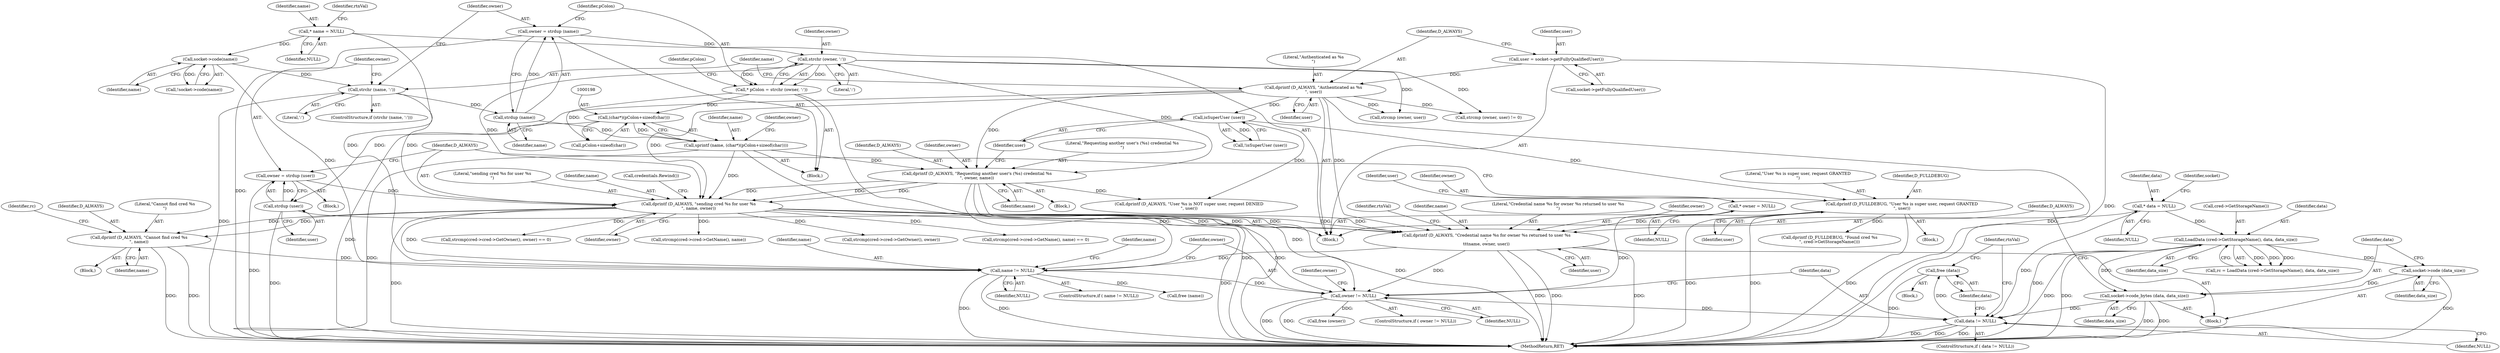 digraph "0_htcondor_5e5571d1a431eb3c61977b6dd6ec90186ef79867@API" {
"1000341" [label="(Call,free (data))"];
"1000337" [label="(Call,data != NULL)"];
"1000297" [label="(Call,socket->code_bytes (data, data_size))"];
"1000281" [label="(Call,LoadData (cred->GetStorageName(), data, data_size))"];
"1000133" [label="(Call,* data = NULL)"];
"1000295" [label="(Call,socket->code (data_size))"];
"1000330" [label="(Call,owner != NULL)"];
"1000125" [label="(Call,* owner = NULL)"];
"1000300" [label="(Call,dprintf (D_ALWAYS, \"Credential name %s for owner %s returned to user %s\n\",\n\t\t\tname, owner, user))"];
"1000237" [label="(Call,dprintf (D_ALWAYS, \"sending cred %s for user %s\n\", name, owner))"];
"1000210" [label="(Call,dprintf (D_ALWAYS, \"Requesting another user's (%s) credential %s\n\", owner, name))"];
"1000172" [label="(Call,dprintf (D_ALWAYS, \"Authenticated as %s\n\", user))"];
"1000169" [label="(Call,user = socket->getFullyQualifiedUser())"];
"1000188" [label="(Call,strchr (owner, ':'))"];
"1000181" [label="(Call,owner = strdup (name))"];
"1000183" [label="(Call,strdup (name))"];
"1000177" [label="(Call,strchr (name, ':'))"];
"1000162" [label="(Call,socket->code(name))"];
"1000109" [label="(Call,* name = NULL)"];
"1000195" [label="(Call,sprintf (name, (char*)(pColon+sizeof(char))))"];
"1000197" [label="(Call,(char*)(pColon+sizeof(char)))"];
"1000186" [label="(Call,* pColon = strchr (owner, ':'))"];
"1000233" [label="(Call,owner = strdup (user))"];
"1000235" [label="(Call,strdup (user))"];
"1000227" [label="(Call,dprintf (D_FULLDEBUG, \"User %s is super user, request GRANTED\n\", user))"];
"1000217" [label="(Call,isSuperUser (user))"];
"1000323" [label="(Call,name != NULL)"];
"1000308" [label="(Call,dprintf (D_ALWAYS, \"Cannot find cred %s\n\", name))"];
"1000297" [label="(Call,socket->code_bytes (data, data_size))"];
"1000232" [label="(Block,)"];
"1000230" [label="(Identifier,user)"];
"1000310" [label="(Literal,\"Cannot find cred %s\n\")"];
"1000217" [label="(Call,isSuperUser (user))"];
"1000177" [label="(Call,strchr (name, ':'))"];
"1000126" [label="(Identifier,owner)"];
"1000181" [label="(Call,owner = strdup (name))"];
"1000272" [label="(Block,)"];
"1000127" [label="(Identifier,NULL)"];
"1000324" [label="(Identifier,name)"];
"1000135" [label="(Identifier,NULL)"];
"1000325" [label="(Identifier,NULL)"];
"1000328" [label="(Identifier,name)"];
"1000337" [label="(Call,data != NULL)"];
"1000206" [label="(Identifier,owner)"];
"1000209" [label="(Block,)"];
"1000234" [label="(Identifier,owner)"];
"1000182" [label="(Identifier,owner)"];
"1000295" [label="(Call,socket->code (data_size))"];
"1000259" [label="(Call,strcmp(cred->cred->GetOwner(), owner) == 0)"];
"1000344" [label="(Identifier,rtnVal)"];
"1000311" [label="(Identifier,name)"];
"1000211" [label="(Identifier,D_ALWAYS)"];
"1000241" [label="(Identifier,owner)"];
"1000199" [label="(Call,pColon+sizeof(char))"];
"1000125" [label="(Call,* owner = NULL)"];
"1000239" [label="(Literal,\"sending cred %s for user %s\n\")"];
"1000183" [label="(Call,strdup (name))"];
"1000204" [label="(Call,strcmp (owner, user) != 0)"];
"1000238" [label="(Identifier,D_ALWAYS)"];
"1000184" [label="(Identifier,name)"];
"1000161" [label="(Call,!socket->code(name))"];
"1000323" [label="(Call,name != NULL)"];
"1000338" [label="(Identifier,data)"];
"1000178" [label="(Identifier,name)"];
"1000226" [label="(Block,)"];
"1000110" [label="(Identifier,name)"];
"1000196" [label="(Identifier,name)"];
"1000233" [label="(Call,owner = strdup (user))"];
"1000255" [label="(Call,strcmp(cred->cred->GetName(), name))"];
"1000187" [label="(Identifier,pColon)"];
"1000332" [label="(Identifier,NULL)"];
"1000228" [label="(Identifier,D_FULLDEBUG)"];
"1000190" [label="(Literal,':')"];
"1000302" [label="(Literal,\"Credential name %s for owner %s returned to user %s\n\")"];
"1000339" [label="(Identifier,NULL)"];
"1000174" [label="(Literal,\"Authenticated as %s\n\")"];
"1000130" [label="(Identifier,user)"];
"1000304" [label="(Identifier,owner)"];
"1000235" [label="(Call,strdup (user))"];
"1000240" [label="(Identifier,name)"];
"1000170" [label="(Identifier,user)"];
"1000242" [label="(Call,credentials.Rewind())"];
"1000300" [label="(Call,dprintf (D_ALWAYS, \"Credential name %s for owner %s returned to user %s\n\",\n\t\t\tname, owner, user))"];
"1000330" [label="(Call,owner != NULL)"];
"1000107" [label="(Block,)"];
"1000188" [label="(Call,strchr (owner, ':'))"];
"1000180" [label="(Block,)"];
"1000236" [label="(Identifier,user)"];
"1000133" [label="(Call,* data = NULL)"];
"1000218" [label="(Identifier,user)"];
"1000345" [label="(MethodReturn,RET)"];
"1000109" [label="(Call,* name = NULL)"];
"1000314" [label="(Identifier,rc)"];
"1000335" [label="(Identifier,owner)"];
"1000193" [label="(Identifier,pColon)"];
"1000336" [label="(ControlStructure,if ( data != NULL))"];
"1000279" [label="(Call,rc = LoadData (cred->GetStorageName(), data, data_size))"];
"1000213" [label="(Identifier,owner)"];
"1000111" [label="(Identifier,NULL)"];
"1000342" [label="(Identifier,data)"];
"1000319" [label="(Identifier,rtnVal)"];
"1000283" [label="(Identifier,data)"];
"1000281" [label="(Call,LoadData (cred->GetStorageName(), data, data_size))"];
"1000162" [label="(Call,socket->code(name))"];
"1000210" [label="(Call,dprintf (D_ALWAYS, \"Requesting another user's (%s) credential %s\n\", owner, name))"];
"1000212" [label="(Literal,\"Requesting another user's (%s) credential %s\n\")"];
"1000301" [label="(Identifier,D_ALWAYS)"];
"1000303" [label="(Identifier,name)"];
"1000334" [label="(Call,free (owner))"];
"1000220" [label="(Call,dprintf (D_ALWAYS, \"User %s is NOT super user, request DENIED\n\", user))"];
"1000273" [label="(Call,dprintf (D_FULLDEBUG, \"Found cred %s\n\", cred->GetStorageName()))"];
"1000341" [label="(Call,free (data))"];
"1000299" [label="(Identifier,data_size)"];
"1000195" [label="(Call,sprintf (name, (char*)(pColon+sizeof(char))))"];
"1000298" [label="(Identifier,data)"];
"1000205" [label="(Call,strcmp (owner, user))"];
"1000296" [label="(Identifier,data_size)"];
"1000179" [label="(Literal,':')"];
"1000169" [label="(Call,user = socket->getFullyQualifiedUser())"];
"1000134" [label="(Identifier,data)"];
"1000216" [label="(Call,!isSuperUser (user))"];
"1000309" [label="(Identifier,D_ALWAYS)"];
"1000331" [label="(Identifier,owner)"];
"1000175" [label="(Identifier,user)"];
"1000227" [label="(Call,dprintf (D_FULLDEBUG, \"User %s is super user, request GRANTED\n\", user))"];
"1000260" [label="(Call,strcmp(cred->cred->GetOwner(), owner))"];
"1000329" [label="(ControlStructure,if ( owner != NULL))"];
"1000305" [label="(Identifier,user)"];
"1000138" [label="(Identifier,socket)"];
"1000186" [label="(Call,* pColon = strchr (owner, ':'))"];
"1000114" [label="(Identifier,rtnVal)"];
"1000171" [label="(Call,socket->getFullyQualifiedUser())"];
"1000237" [label="(Call,dprintf (D_ALWAYS, \"sending cred %s for user %s\n\", name, owner))"];
"1000340" [label="(Block,)"];
"1000173" [label="(Identifier,D_ALWAYS)"];
"1000322" [label="(ControlStructure,if ( name != NULL))"];
"1000172" [label="(Call,dprintf (D_ALWAYS, \"Authenticated as %s\n\", user))"];
"1000163" [label="(Identifier,name)"];
"1000176" [label="(ControlStructure,if (strchr (name, ':')))"];
"1000307" [label="(Block,)"];
"1000197" [label="(Call,(char*)(pColon+sizeof(char)))"];
"1000284" [label="(Identifier,data_size)"];
"1000214" [label="(Identifier,name)"];
"1000189" [label="(Identifier,owner)"];
"1000229" [label="(Literal,\"User %s is super user, request GRANTED\n\")"];
"1000327" [label="(Call,free (name))"];
"1000308" [label="(Call,dprintf (D_ALWAYS, \"Cannot find cred %s\n\", name))"];
"1000254" [label="(Call,strcmp(cred->cred->GetName(), name) == 0)"];
"1000282" [label="(Call,cred->GetStorageName())"];
"1000341" -> "1000340"  [label="AST: "];
"1000341" -> "1000342"  [label="CFG: "];
"1000342" -> "1000341"  [label="AST: "];
"1000344" -> "1000341"  [label="CFG: "];
"1000341" -> "1000345"  [label="DDG: "];
"1000337" -> "1000341"  [label="DDG: "];
"1000337" -> "1000336"  [label="AST: "];
"1000337" -> "1000339"  [label="CFG: "];
"1000338" -> "1000337"  [label="AST: "];
"1000339" -> "1000337"  [label="AST: "];
"1000342" -> "1000337"  [label="CFG: "];
"1000344" -> "1000337"  [label="CFG: "];
"1000337" -> "1000345"  [label="DDG: "];
"1000337" -> "1000345"  [label="DDG: "];
"1000337" -> "1000345"  [label="DDG: "];
"1000297" -> "1000337"  [label="DDG: "];
"1000133" -> "1000337"  [label="DDG: "];
"1000281" -> "1000337"  [label="DDG: "];
"1000330" -> "1000337"  [label="DDG: "];
"1000297" -> "1000272"  [label="AST: "];
"1000297" -> "1000299"  [label="CFG: "];
"1000298" -> "1000297"  [label="AST: "];
"1000299" -> "1000297"  [label="AST: "];
"1000301" -> "1000297"  [label="CFG: "];
"1000297" -> "1000345"  [label="DDG: "];
"1000297" -> "1000345"  [label="DDG: "];
"1000281" -> "1000297"  [label="DDG: "];
"1000295" -> "1000297"  [label="DDG: "];
"1000281" -> "1000279"  [label="AST: "];
"1000281" -> "1000284"  [label="CFG: "];
"1000282" -> "1000281"  [label="AST: "];
"1000283" -> "1000281"  [label="AST: "];
"1000284" -> "1000281"  [label="AST: "];
"1000279" -> "1000281"  [label="CFG: "];
"1000281" -> "1000345"  [label="DDG: "];
"1000281" -> "1000345"  [label="DDG: "];
"1000281" -> "1000279"  [label="DDG: "];
"1000281" -> "1000279"  [label="DDG: "];
"1000281" -> "1000279"  [label="DDG: "];
"1000133" -> "1000281"  [label="DDG: "];
"1000281" -> "1000295"  [label="DDG: "];
"1000133" -> "1000107"  [label="AST: "];
"1000133" -> "1000135"  [label="CFG: "];
"1000134" -> "1000133"  [label="AST: "];
"1000135" -> "1000133"  [label="AST: "];
"1000138" -> "1000133"  [label="CFG: "];
"1000295" -> "1000272"  [label="AST: "];
"1000295" -> "1000296"  [label="CFG: "];
"1000296" -> "1000295"  [label="AST: "];
"1000298" -> "1000295"  [label="CFG: "];
"1000295" -> "1000345"  [label="DDG: "];
"1000330" -> "1000329"  [label="AST: "];
"1000330" -> "1000332"  [label="CFG: "];
"1000331" -> "1000330"  [label="AST: "];
"1000332" -> "1000330"  [label="AST: "];
"1000335" -> "1000330"  [label="CFG: "];
"1000338" -> "1000330"  [label="CFG: "];
"1000330" -> "1000345"  [label="DDG: "];
"1000330" -> "1000345"  [label="DDG: "];
"1000125" -> "1000330"  [label="DDG: "];
"1000300" -> "1000330"  [label="DDG: "];
"1000210" -> "1000330"  [label="DDG: "];
"1000237" -> "1000330"  [label="DDG: "];
"1000323" -> "1000330"  [label="DDG: "];
"1000330" -> "1000334"  [label="DDG: "];
"1000125" -> "1000107"  [label="AST: "];
"1000125" -> "1000127"  [label="CFG: "];
"1000126" -> "1000125"  [label="AST: "];
"1000127" -> "1000125"  [label="AST: "];
"1000130" -> "1000125"  [label="CFG: "];
"1000300" -> "1000272"  [label="AST: "];
"1000300" -> "1000305"  [label="CFG: "];
"1000301" -> "1000300"  [label="AST: "];
"1000302" -> "1000300"  [label="AST: "];
"1000303" -> "1000300"  [label="AST: "];
"1000304" -> "1000300"  [label="AST: "];
"1000305" -> "1000300"  [label="AST: "];
"1000319" -> "1000300"  [label="CFG: "];
"1000300" -> "1000345"  [label="DDG: "];
"1000300" -> "1000345"  [label="DDG: "];
"1000300" -> "1000345"  [label="DDG: "];
"1000237" -> "1000300"  [label="DDG: "];
"1000237" -> "1000300"  [label="DDG: "];
"1000237" -> "1000300"  [label="DDG: "];
"1000235" -> "1000300"  [label="DDG: "];
"1000227" -> "1000300"  [label="DDG: "];
"1000172" -> "1000300"  [label="DDG: "];
"1000300" -> "1000323"  [label="DDG: "];
"1000237" -> "1000107"  [label="AST: "];
"1000237" -> "1000241"  [label="CFG: "];
"1000238" -> "1000237"  [label="AST: "];
"1000239" -> "1000237"  [label="AST: "];
"1000240" -> "1000237"  [label="AST: "];
"1000241" -> "1000237"  [label="AST: "];
"1000242" -> "1000237"  [label="CFG: "];
"1000237" -> "1000345"  [label="DDG: "];
"1000237" -> "1000345"  [label="DDG: "];
"1000210" -> "1000237"  [label="DDG: "];
"1000210" -> "1000237"  [label="DDG: "];
"1000210" -> "1000237"  [label="DDG: "];
"1000172" -> "1000237"  [label="DDG: "];
"1000177" -> "1000237"  [label="DDG: "];
"1000195" -> "1000237"  [label="DDG: "];
"1000233" -> "1000237"  [label="DDG: "];
"1000188" -> "1000237"  [label="DDG: "];
"1000237" -> "1000254"  [label="DDG: "];
"1000237" -> "1000255"  [label="DDG: "];
"1000237" -> "1000259"  [label="DDG: "];
"1000237" -> "1000260"  [label="DDG: "];
"1000237" -> "1000308"  [label="DDG: "];
"1000237" -> "1000308"  [label="DDG: "];
"1000237" -> "1000323"  [label="DDG: "];
"1000210" -> "1000209"  [label="AST: "];
"1000210" -> "1000214"  [label="CFG: "];
"1000211" -> "1000210"  [label="AST: "];
"1000212" -> "1000210"  [label="AST: "];
"1000213" -> "1000210"  [label="AST: "];
"1000214" -> "1000210"  [label="AST: "];
"1000218" -> "1000210"  [label="CFG: "];
"1000210" -> "1000345"  [label="DDG: "];
"1000172" -> "1000210"  [label="DDG: "];
"1000188" -> "1000210"  [label="DDG: "];
"1000195" -> "1000210"  [label="DDG: "];
"1000210" -> "1000220"  [label="DDG: "];
"1000210" -> "1000323"  [label="DDG: "];
"1000172" -> "1000107"  [label="AST: "];
"1000172" -> "1000175"  [label="CFG: "];
"1000173" -> "1000172"  [label="AST: "];
"1000174" -> "1000172"  [label="AST: "];
"1000175" -> "1000172"  [label="AST: "];
"1000178" -> "1000172"  [label="CFG: "];
"1000172" -> "1000345"  [label="DDG: "];
"1000169" -> "1000172"  [label="DDG: "];
"1000172" -> "1000204"  [label="DDG: "];
"1000172" -> "1000205"  [label="DDG: "];
"1000172" -> "1000217"  [label="DDG: "];
"1000172" -> "1000235"  [label="DDG: "];
"1000169" -> "1000107"  [label="AST: "];
"1000169" -> "1000171"  [label="CFG: "];
"1000170" -> "1000169"  [label="AST: "];
"1000171" -> "1000169"  [label="AST: "];
"1000173" -> "1000169"  [label="CFG: "];
"1000169" -> "1000345"  [label="DDG: "];
"1000188" -> "1000186"  [label="AST: "];
"1000188" -> "1000190"  [label="CFG: "];
"1000189" -> "1000188"  [label="AST: "];
"1000190" -> "1000188"  [label="AST: "];
"1000186" -> "1000188"  [label="CFG: "];
"1000188" -> "1000186"  [label="DDG: "];
"1000188" -> "1000186"  [label="DDG: "];
"1000181" -> "1000188"  [label="DDG: "];
"1000188" -> "1000204"  [label="DDG: "];
"1000188" -> "1000205"  [label="DDG: "];
"1000181" -> "1000180"  [label="AST: "];
"1000181" -> "1000183"  [label="CFG: "];
"1000182" -> "1000181"  [label="AST: "];
"1000183" -> "1000181"  [label="AST: "];
"1000187" -> "1000181"  [label="CFG: "];
"1000181" -> "1000345"  [label="DDG: "];
"1000183" -> "1000181"  [label="DDG: "];
"1000183" -> "1000184"  [label="CFG: "];
"1000184" -> "1000183"  [label="AST: "];
"1000177" -> "1000183"  [label="DDG: "];
"1000183" -> "1000195"  [label="DDG: "];
"1000177" -> "1000176"  [label="AST: "];
"1000177" -> "1000179"  [label="CFG: "];
"1000178" -> "1000177"  [label="AST: "];
"1000179" -> "1000177"  [label="AST: "];
"1000182" -> "1000177"  [label="CFG: "];
"1000234" -> "1000177"  [label="CFG: "];
"1000177" -> "1000345"  [label="DDG: "];
"1000162" -> "1000177"  [label="DDG: "];
"1000162" -> "1000161"  [label="AST: "];
"1000162" -> "1000163"  [label="CFG: "];
"1000163" -> "1000162"  [label="AST: "];
"1000161" -> "1000162"  [label="CFG: "];
"1000162" -> "1000161"  [label="DDG: "];
"1000109" -> "1000162"  [label="DDG: "];
"1000162" -> "1000323"  [label="DDG: "];
"1000109" -> "1000107"  [label="AST: "];
"1000109" -> "1000111"  [label="CFG: "];
"1000110" -> "1000109"  [label="AST: "];
"1000111" -> "1000109"  [label="AST: "];
"1000114" -> "1000109"  [label="CFG: "];
"1000109" -> "1000323"  [label="DDG: "];
"1000195" -> "1000180"  [label="AST: "];
"1000195" -> "1000197"  [label="CFG: "];
"1000196" -> "1000195"  [label="AST: "];
"1000197" -> "1000195"  [label="AST: "];
"1000206" -> "1000195"  [label="CFG: "];
"1000195" -> "1000345"  [label="DDG: "];
"1000195" -> "1000345"  [label="DDG: "];
"1000197" -> "1000195"  [label="DDG: "];
"1000197" -> "1000199"  [label="CFG: "];
"1000198" -> "1000197"  [label="AST: "];
"1000199" -> "1000197"  [label="AST: "];
"1000197" -> "1000345"  [label="DDG: "];
"1000186" -> "1000197"  [label="DDG: "];
"1000186" -> "1000180"  [label="AST: "];
"1000187" -> "1000186"  [label="AST: "];
"1000193" -> "1000186"  [label="CFG: "];
"1000186" -> "1000345"  [label="DDG: "];
"1000186" -> "1000199"  [label="DDG: "];
"1000233" -> "1000232"  [label="AST: "];
"1000233" -> "1000235"  [label="CFG: "];
"1000234" -> "1000233"  [label="AST: "];
"1000235" -> "1000233"  [label="AST: "];
"1000238" -> "1000233"  [label="CFG: "];
"1000233" -> "1000345"  [label="DDG: "];
"1000235" -> "1000233"  [label="DDG: "];
"1000235" -> "1000236"  [label="CFG: "];
"1000236" -> "1000235"  [label="AST: "];
"1000235" -> "1000345"  [label="DDG: "];
"1000227" -> "1000226"  [label="AST: "];
"1000227" -> "1000230"  [label="CFG: "];
"1000228" -> "1000227"  [label="AST: "];
"1000229" -> "1000227"  [label="AST: "];
"1000230" -> "1000227"  [label="AST: "];
"1000238" -> "1000227"  [label="CFG: "];
"1000227" -> "1000345"  [label="DDG: "];
"1000227" -> "1000345"  [label="DDG: "];
"1000227" -> "1000345"  [label="DDG: "];
"1000217" -> "1000227"  [label="DDG: "];
"1000227" -> "1000273"  [label="DDG: "];
"1000217" -> "1000216"  [label="AST: "];
"1000217" -> "1000218"  [label="CFG: "];
"1000218" -> "1000217"  [label="AST: "];
"1000216" -> "1000217"  [label="CFG: "];
"1000217" -> "1000216"  [label="DDG: "];
"1000217" -> "1000220"  [label="DDG: "];
"1000323" -> "1000322"  [label="AST: "];
"1000323" -> "1000325"  [label="CFG: "];
"1000324" -> "1000323"  [label="AST: "];
"1000325" -> "1000323"  [label="AST: "];
"1000328" -> "1000323"  [label="CFG: "];
"1000331" -> "1000323"  [label="CFG: "];
"1000323" -> "1000345"  [label="DDG: "];
"1000323" -> "1000345"  [label="DDG: "];
"1000308" -> "1000323"  [label="DDG: "];
"1000323" -> "1000327"  [label="DDG: "];
"1000308" -> "1000307"  [label="AST: "];
"1000308" -> "1000311"  [label="CFG: "];
"1000309" -> "1000308"  [label="AST: "];
"1000310" -> "1000308"  [label="AST: "];
"1000311" -> "1000308"  [label="AST: "];
"1000314" -> "1000308"  [label="CFG: "];
"1000308" -> "1000345"  [label="DDG: "];
"1000308" -> "1000345"  [label="DDG: "];
}

